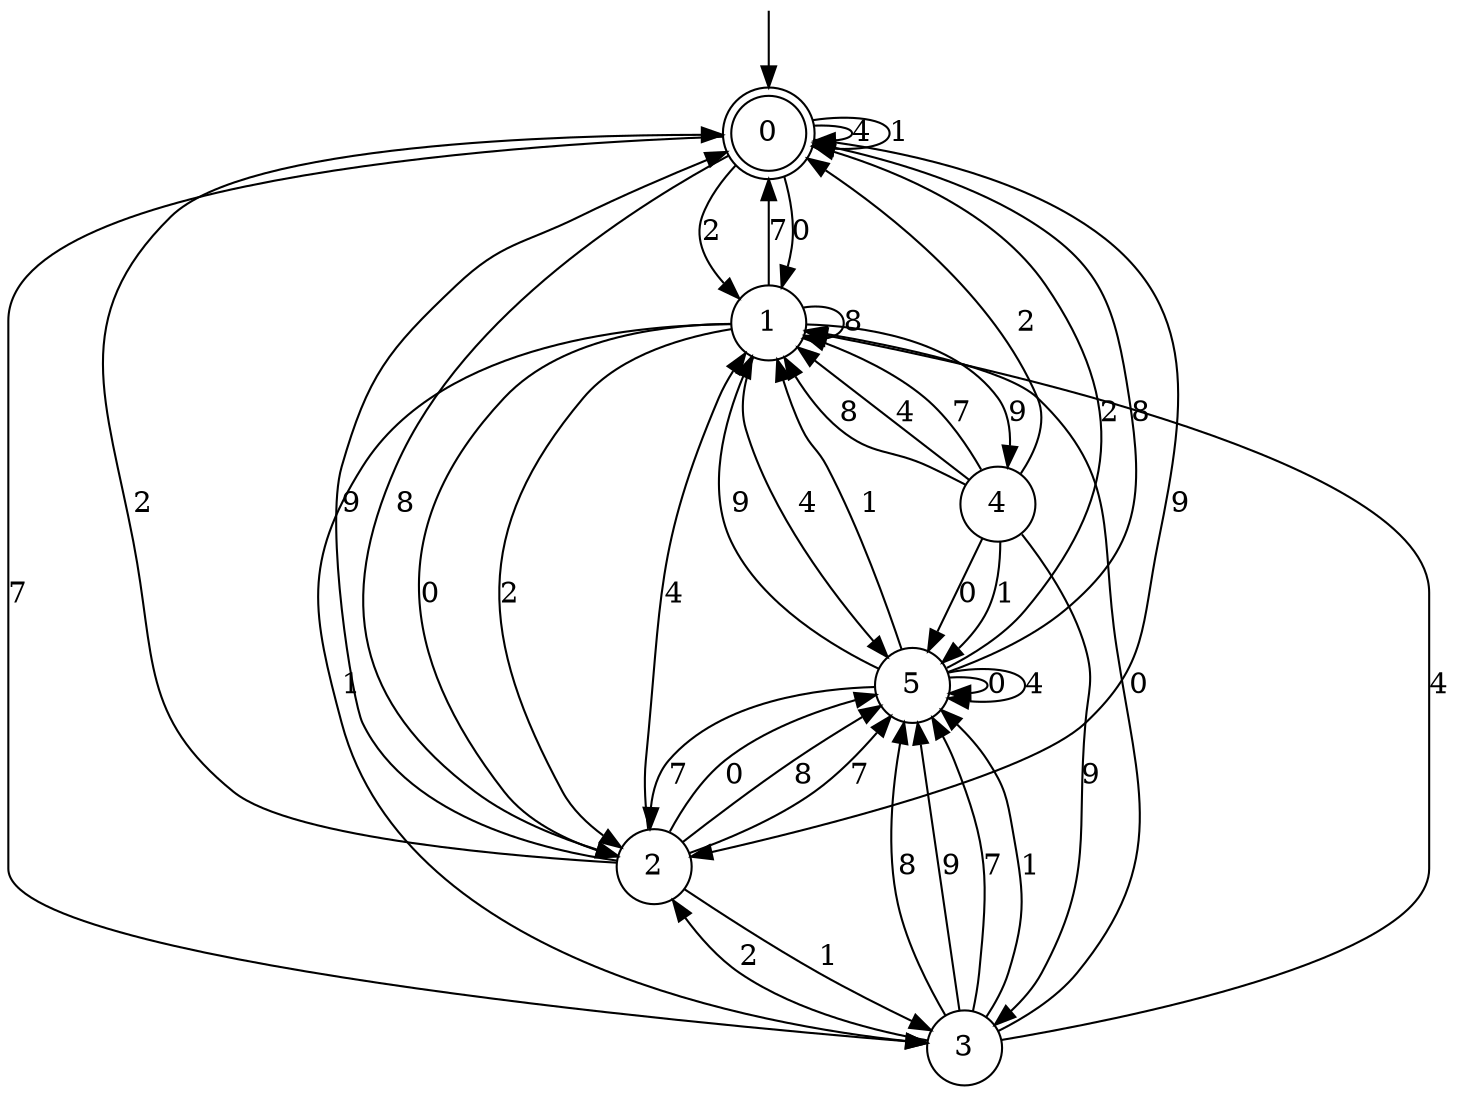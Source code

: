 digraph g {

	s0 [shape="doublecircle" label="0"];
	s1 [shape="circle" label="1"];
	s2 [shape="circle" label="2"];
	s3 [shape="circle" label="3"];
	s4 [shape="circle" label="4"];
	s5 [shape="circle" label="5"];
	s0 -> s1 [label="0"];
	s0 -> s1 [label="2"];
	s0 -> s2 [label="8"];
	s0 -> s2 [label="9"];
	s0 -> s0 [label="4"];
	s0 -> s3 [label="7"];
	s0 -> s0 [label="1"];
	s1 -> s2 [label="0"];
	s1 -> s2 [label="2"];
	s1 -> s1 [label="8"];
	s1 -> s4 [label="9"];
	s1 -> s5 [label="4"];
	s1 -> s0 [label="7"];
	s1 -> s3 [label="1"];
	s2 -> s5 [label="0"];
	s2 -> s0 [label="2"];
	s2 -> s5 [label="8"];
	s2 -> s0 [label="9"];
	s2 -> s1 [label="4"];
	s2 -> s5 [label="7"];
	s2 -> s3 [label="1"];
	s3 -> s1 [label="0"];
	s3 -> s2 [label="2"];
	s3 -> s5 [label="8"];
	s3 -> s5 [label="9"];
	s3 -> s1 [label="4"];
	s3 -> s5 [label="7"];
	s3 -> s5 [label="1"];
	s4 -> s5 [label="0"];
	s4 -> s0 [label="2"];
	s4 -> s1 [label="8"];
	s4 -> s3 [label="9"];
	s4 -> s1 [label="4"];
	s4 -> s1 [label="7"];
	s4 -> s5 [label="1"];
	s5 -> s5 [label="0"];
	s5 -> s0 [label="2"];
	s5 -> s0 [label="8"];
	s5 -> s1 [label="9"];
	s5 -> s5 [label="4"];
	s5 -> s2 [label="7"];
	s5 -> s1 [label="1"];

__start0 [label="" shape="none" width="0" height="0"];
__start0 -> s0;

}
